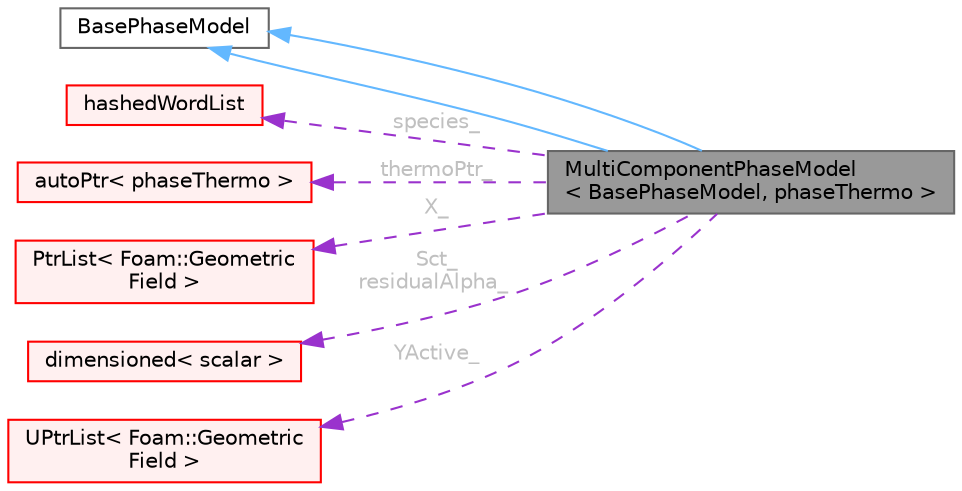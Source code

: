 digraph "MultiComponentPhaseModel&lt; BasePhaseModel, phaseThermo &gt;"
{
 // LATEX_PDF_SIZE
  bgcolor="transparent";
  edge [fontname=Helvetica,fontsize=10,labelfontname=Helvetica,labelfontsize=10];
  node [fontname=Helvetica,fontsize=10,shape=box,height=0.2,width=0.4];
  rankdir="LR";
  Node1 [id="Node000001",label="MultiComponentPhaseModel\l\< BasePhaseModel, phaseThermo \>",height=0.2,width=0.4,color="gray40", fillcolor="grey60", style="filled", fontcolor="black",tooltip="Class which represents a phase with multiple species. Returns the species' mass fractions,..."];
  Node2 -> Node1 [id="edge1_Node000001_Node000002",dir="back",color="steelblue1",style="solid",tooltip=" "];
  Node2 [id="Node000002",label="BasePhaseModel",height=0.2,width=0.4,color="gray40", fillcolor="white", style="filled",tooltip=" "];
  Node2 -> Node1 [id="edge2_Node000001_Node000002",dir="back",color="steelblue1",style="solid",tooltip=" "];
  Node3 -> Node1 [id="edge3_Node000001_Node000003",dir="back",color="darkorchid3",style="dashed",tooltip=" ",label=" species_",fontcolor="grey" ];
  Node3 [id="Node000003",label="hashedWordList",height=0.2,width=0.4,color="red", fillcolor="#FFF0F0", style="filled",URL="$classFoam_1_1hashedWordList.html",tooltip="A wordList with hashed named lookup, which can be faster in some situations than using the normal lis..."];
  Node8 -> Node1 [id="edge4_Node000001_Node000008",dir="back",color="darkorchid3",style="dashed",tooltip=" ",label=" thermoPtr_",fontcolor="grey" ];
  Node8 [id="Node000008",label="autoPtr\< phaseThermo \>",height=0.2,width=0.4,color="red", fillcolor="#FFF0F0", style="filled",URL="$classFoam_1_1autoPtr.html",tooltip=" "];
  Node10 -> Node1 [id="edge5_Node000001_Node000010",dir="back",color="darkorchid3",style="dashed",tooltip=" ",label=" X_",fontcolor="grey" ];
  Node10 [id="Node000010",label="PtrList\< Foam::Geometric\lField \>",height=0.2,width=0.4,color="red", fillcolor="#FFF0F0", style="filled",URL="$classFoam_1_1PtrList.html",tooltip=" "];
  Node14 -> Node1 [id="edge6_Node000001_Node000014",dir="back",color="darkorchid3",style="dashed",tooltip=" ",label=" Sct_\nresidualAlpha_",fontcolor="grey" ];
  Node14 [id="Node000014",label="dimensioned\< scalar \>",height=0.2,width=0.4,color="red", fillcolor="#FFF0F0", style="filled",URL="$classFoam_1_1dimensioned.html",tooltip=" "];
  Node16 -> Node1 [id="edge7_Node000001_Node000016",dir="back",color="darkorchid3",style="dashed",tooltip=" ",label=" YActive_",fontcolor="grey" ];
  Node16 [id="Node000016",label="UPtrList\< Foam::Geometric\lField \>",height=0.2,width=0.4,color="red", fillcolor="#FFF0F0", style="filled",URL="$classFoam_1_1UPtrList.html",tooltip=" "];
}
